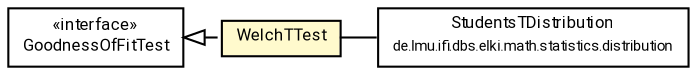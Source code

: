 #!/usr/local/bin/dot
#
# Class diagram 
# Generated by UMLGraph version R5_7_2-60-g0e99a6 (http://www.spinellis.gr/umlgraph/)
#

digraph G {
	graph [fontnames="svg"]
	edge [fontname="Roboto",fontsize=7,labelfontname="Roboto",labelfontsize=7,color="black"];
	node [fontname="Roboto",fontcolor="black",fontsize=8,shape=plaintext,margin=0,width=0,height=0];
	nodesep=0.15;
	ranksep=0.25;
	rankdir=LR;
	// de.lmu.ifi.dbs.elki.math.statistics.tests.WelchTTest
	c10922867 [label=<<table title="de.lmu.ifi.dbs.elki.math.statistics.tests.WelchTTest" border="0" cellborder="1" cellspacing="0" cellpadding="2" bgcolor="lemonChiffon" href="WelchTTest.html" target="_parent">
		<tr><td><table border="0" cellspacing="0" cellpadding="1">
		<tr><td align="center" balign="center"> <font face="Roboto">WelchTTest</font> </td></tr>
		</table></td></tr>
		</table>>, URL="WelchTTest.html"];
	// de.lmu.ifi.dbs.elki.math.statistics.tests.GoodnessOfFitTest
	c10922869 [label=<<table title="de.lmu.ifi.dbs.elki.math.statistics.tests.GoodnessOfFitTest" border="0" cellborder="1" cellspacing="0" cellpadding="2" href="GoodnessOfFitTest.html" target="_parent">
		<tr><td><table border="0" cellspacing="0" cellpadding="1">
		<tr><td align="center" balign="center"> &#171;interface&#187; </td></tr>
		<tr><td align="center" balign="center"> <font face="Roboto">GoodnessOfFitTest</font> </td></tr>
		</table></td></tr>
		</table>>, URL="GoodnessOfFitTest.html"];
	// de.lmu.ifi.dbs.elki.math.statistics.distribution.StudentsTDistribution
	c10923016 [label=<<table title="de.lmu.ifi.dbs.elki.math.statistics.distribution.StudentsTDistribution" border="0" cellborder="1" cellspacing="0" cellpadding="2" href="../distribution/StudentsTDistribution.html" target="_parent">
		<tr><td><table border="0" cellspacing="0" cellpadding="1">
		<tr><td align="center" balign="center"> <font face="Roboto">StudentsTDistribution</font> </td></tr>
		<tr><td align="center" balign="center"> <font face="Roboto" point-size="7.0">de.lmu.ifi.dbs.elki.math.statistics.distribution</font> </td></tr>
		</table></td></tr>
		</table>>, URL="../distribution/StudentsTDistribution.html"];
	// de.lmu.ifi.dbs.elki.math.statistics.tests.WelchTTest implements de.lmu.ifi.dbs.elki.math.statistics.tests.GoodnessOfFitTest
	c10922869 -> c10922867 [arrowtail=empty,style=dashed,dir=back,weight=9];
	// de.lmu.ifi.dbs.elki.math.statistics.tests.WelchTTest assoc de.lmu.ifi.dbs.elki.math.statistics.distribution.StudentsTDistribution
	c10922867 -> c10923016 [arrowhead=none,weight=2];
}

